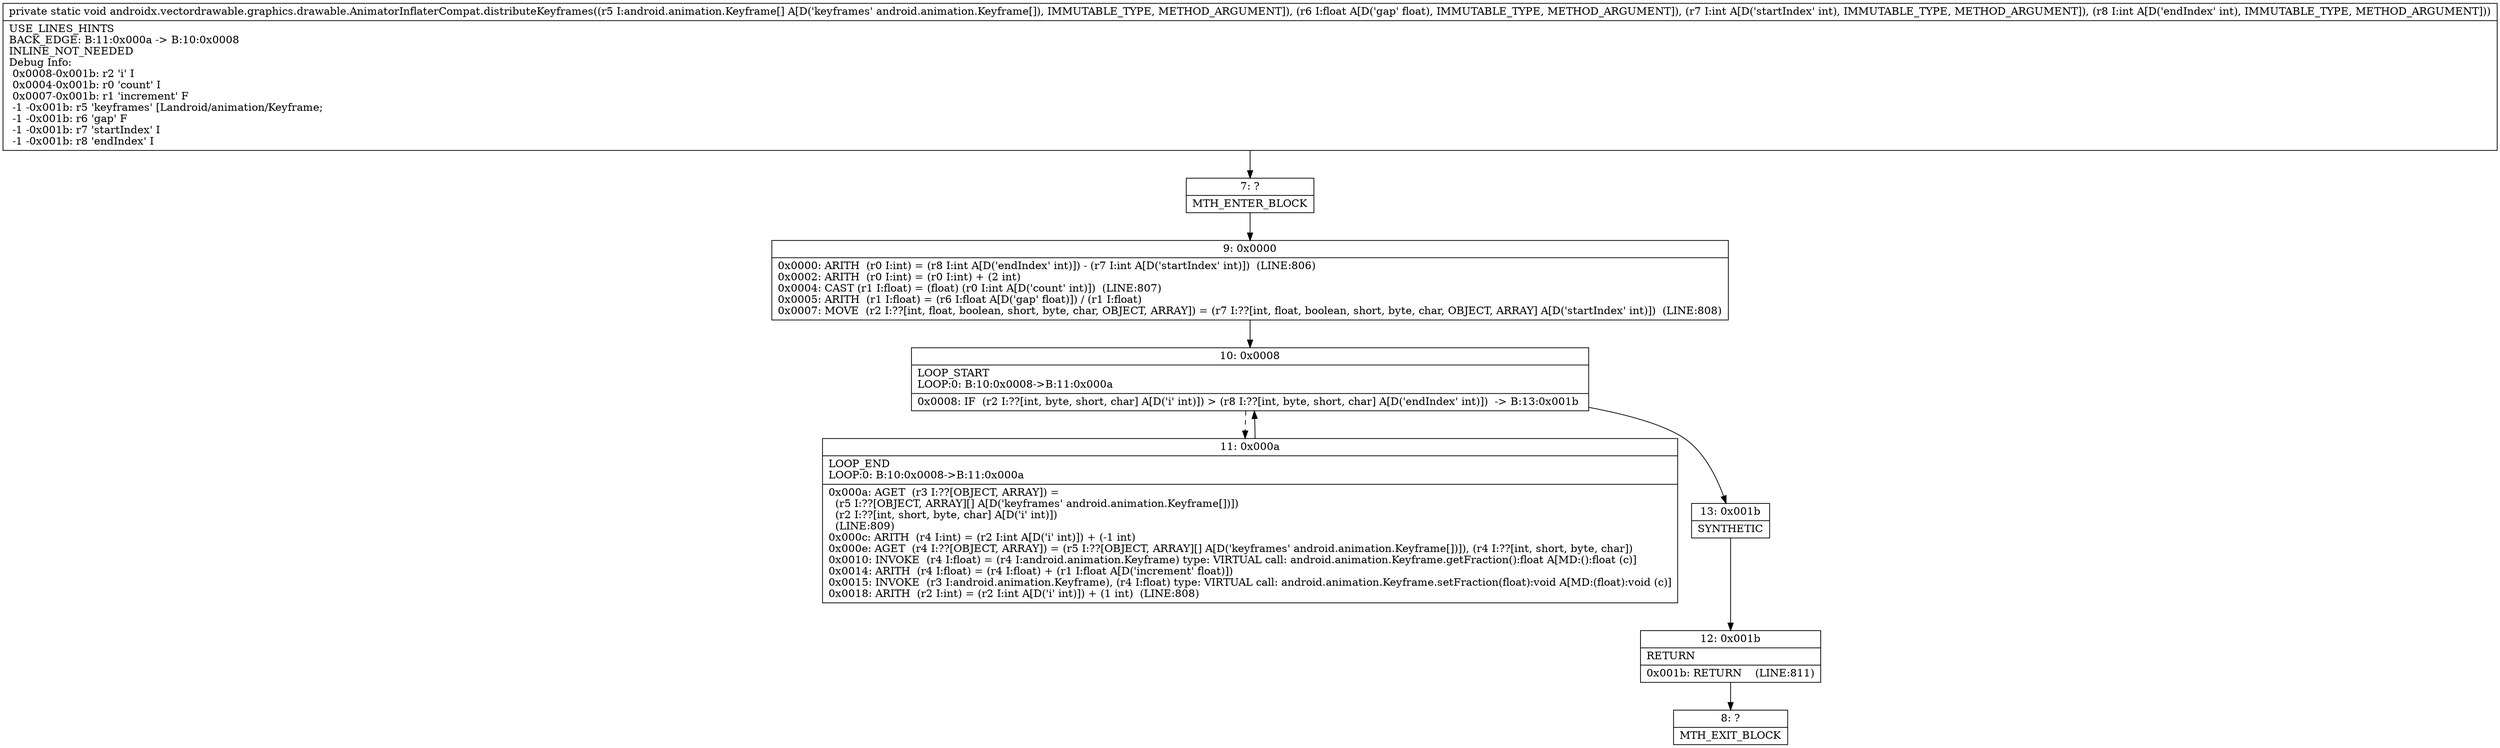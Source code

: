 digraph "CFG forandroidx.vectordrawable.graphics.drawable.AnimatorInflaterCompat.distributeKeyframes([Landroid\/animation\/Keyframe;FII)V" {
Node_7 [shape=record,label="{7\:\ ?|MTH_ENTER_BLOCK\l}"];
Node_9 [shape=record,label="{9\:\ 0x0000|0x0000: ARITH  (r0 I:int) = (r8 I:int A[D('endIndex' int)]) \- (r7 I:int A[D('startIndex' int)])  (LINE:806)\l0x0002: ARITH  (r0 I:int) = (r0 I:int) + (2 int) \l0x0004: CAST (r1 I:float) = (float) (r0 I:int A[D('count' int)])  (LINE:807)\l0x0005: ARITH  (r1 I:float) = (r6 I:float A[D('gap' float)]) \/ (r1 I:float) \l0x0007: MOVE  (r2 I:??[int, float, boolean, short, byte, char, OBJECT, ARRAY]) = (r7 I:??[int, float, boolean, short, byte, char, OBJECT, ARRAY] A[D('startIndex' int)])  (LINE:808)\l}"];
Node_10 [shape=record,label="{10\:\ 0x0008|LOOP_START\lLOOP:0: B:10:0x0008\-\>B:11:0x000a\l|0x0008: IF  (r2 I:??[int, byte, short, char] A[D('i' int)]) \> (r8 I:??[int, byte, short, char] A[D('endIndex' int)])  \-\> B:13:0x001b \l}"];
Node_11 [shape=record,label="{11\:\ 0x000a|LOOP_END\lLOOP:0: B:10:0x0008\-\>B:11:0x000a\l|0x000a: AGET  (r3 I:??[OBJECT, ARRAY]) = \l  (r5 I:??[OBJECT, ARRAY][] A[D('keyframes' android.animation.Keyframe[])])\l  (r2 I:??[int, short, byte, char] A[D('i' int)])\l  (LINE:809)\l0x000c: ARITH  (r4 I:int) = (r2 I:int A[D('i' int)]) + (\-1 int) \l0x000e: AGET  (r4 I:??[OBJECT, ARRAY]) = (r5 I:??[OBJECT, ARRAY][] A[D('keyframes' android.animation.Keyframe[])]), (r4 I:??[int, short, byte, char]) \l0x0010: INVOKE  (r4 I:float) = (r4 I:android.animation.Keyframe) type: VIRTUAL call: android.animation.Keyframe.getFraction():float A[MD:():float (c)]\l0x0014: ARITH  (r4 I:float) = (r4 I:float) + (r1 I:float A[D('increment' float)]) \l0x0015: INVOKE  (r3 I:android.animation.Keyframe), (r4 I:float) type: VIRTUAL call: android.animation.Keyframe.setFraction(float):void A[MD:(float):void (c)]\l0x0018: ARITH  (r2 I:int) = (r2 I:int A[D('i' int)]) + (1 int)  (LINE:808)\l}"];
Node_13 [shape=record,label="{13\:\ 0x001b|SYNTHETIC\l}"];
Node_12 [shape=record,label="{12\:\ 0x001b|RETURN\l|0x001b: RETURN    (LINE:811)\l}"];
Node_8 [shape=record,label="{8\:\ ?|MTH_EXIT_BLOCK\l}"];
MethodNode[shape=record,label="{private static void androidx.vectordrawable.graphics.drawable.AnimatorInflaterCompat.distributeKeyframes((r5 I:android.animation.Keyframe[] A[D('keyframes' android.animation.Keyframe[]), IMMUTABLE_TYPE, METHOD_ARGUMENT]), (r6 I:float A[D('gap' float), IMMUTABLE_TYPE, METHOD_ARGUMENT]), (r7 I:int A[D('startIndex' int), IMMUTABLE_TYPE, METHOD_ARGUMENT]), (r8 I:int A[D('endIndex' int), IMMUTABLE_TYPE, METHOD_ARGUMENT]))  | USE_LINES_HINTS\lBACK_EDGE: B:11:0x000a \-\> B:10:0x0008\lINLINE_NOT_NEEDED\lDebug Info:\l  0x0008\-0x001b: r2 'i' I\l  0x0004\-0x001b: r0 'count' I\l  0x0007\-0x001b: r1 'increment' F\l  \-1 \-0x001b: r5 'keyframes' [Landroid\/animation\/Keyframe;\l  \-1 \-0x001b: r6 'gap' F\l  \-1 \-0x001b: r7 'startIndex' I\l  \-1 \-0x001b: r8 'endIndex' I\l}"];
MethodNode -> Node_7;Node_7 -> Node_9;
Node_9 -> Node_10;
Node_10 -> Node_11[style=dashed];
Node_10 -> Node_13;
Node_11 -> Node_10;
Node_13 -> Node_12;
Node_12 -> Node_8;
}

